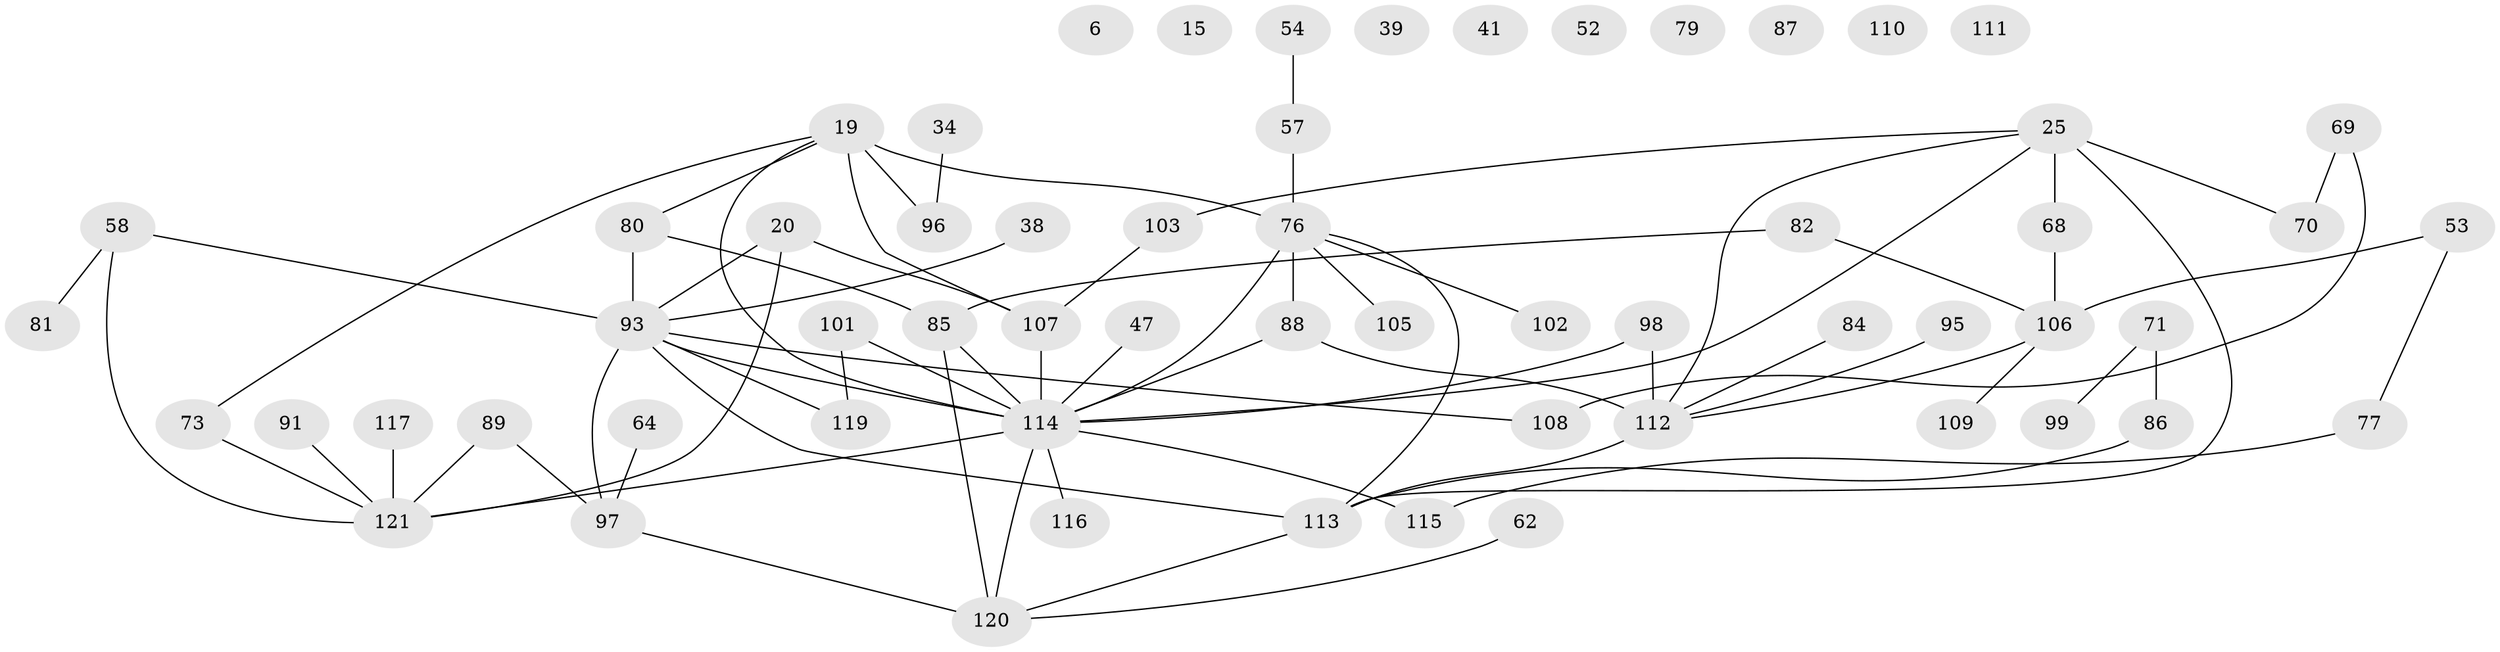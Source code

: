 // original degree distribution, {2: 0.3305785123966942, 1: 0.17355371900826447, 3: 0.1487603305785124, 0: 0.0743801652892562, 4: 0.1322314049586777, 7: 0.01652892561983471, 5: 0.08264462809917356, 6: 0.03305785123966942, 9: 0.008264462809917356}
// Generated by graph-tools (version 1.1) at 2025/39/03/09/25 04:39:30]
// undirected, 60 vertices, 74 edges
graph export_dot {
graph [start="1"]
  node [color=gray90,style=filled];
  6;
  15;
  19 [super="+14"];
  20 [super="+4"];
  25;
  34;
  38;
  39;
  41;
  47;
  52;
  53;
  54;
  57;
  58 [super="+48"];
  62;
  64;
  68;
  69 [super="+32"];
  70;
  71;
  73;
  76;
  77;
  79;
  80;
  81;
  82;
  84 [super="+9"];
  85 [super="+60"];
  86;
  87;
  88 [super="+66"];
  89;
  91 [super="+33"];
  93 [super="+35+31+90+46+63"];
  95;
  96;
  97;
  98 [super="+78"];
  99 [super="+11"];
  101;
  102;
  103;
  105 [super="+8"];
  106 [super="+2+72+49"];
  107 [super="+83"];
  108;
  109;
  110;
  111;
  112 [super="+92+40"];
  113 [super="+45+94"];
  114 [super="+5+29+28+65+100+104"];
  115;
  116 [super="+27"];
  117;
  119;
  120 [super="+42"];
  121 [super="+75+118"];
  19 -- 76 [weight=2];
  19 -- 96;
  19 -- 107 [weight=3];
  19 -- 80;
  19 -- 73;
  19 -- 114 [weight=3];
  20 -- 107;
  20 -- 121;
  20 -- 93;
  25 -- 68;
  25 -- 70;
  25 -- 103;
  25 -- 113 [weight=2];
  25 -- 112;
  25 -- 114;
  34 -- 96;
  38 -- 93;
  47 -- 114;
  53 -- 77;
  53 -- 106;
  54 -- 57;
  57 -- 76;
  58 -- 81;
  58 -- 93;
  58 -- 121 [weight=2];
  62 -- 120;
  64 -- 97;
  68 -- 106;
  69 -- 108;
  69 -- 70;
  71 -- 86;
  71 -- 99;
  73 -- 121;
  76 -- 88 [weight=2];
  76 -- 102;
  76 -- 105;
  76 -- 113;
  76 -- 114;
  77 -- 115;
  80 -- 85;
  80 -- 93;
  82 -- 85;
  82 -- 106;
  84 -- 112;
  85 -- 114;
  85 -- 120 [weight=2];
  86 -- 113;
  88 -- 112 [weight=3];
  88 -- 114 [weight=2];
  89 -- 97;
  89 -- 121;
  91 -- 121;
  93 -- 113 [weight=2];
  93 -- 108;
  93 -- 114 [weight=4];
  93 -- 119;
  93 -- 97;
  95 -- 112;
  97 -- 120;
  98 -- 114 [weight=3];
  98 -- 112;
  101 -- 114;
  101 -- 119;
  103 -- 107;
  106 -- 109;
  106 -- 112;
  107 -- 114 [weight=2];
  112 -- 113;
  113 -- 120 [weight=2];
  114 -- 116 [weight=3];
  114 -- 115;
  114 -- 120;
  114 -- 121 [weight=2];
  117 -- 121;
}
